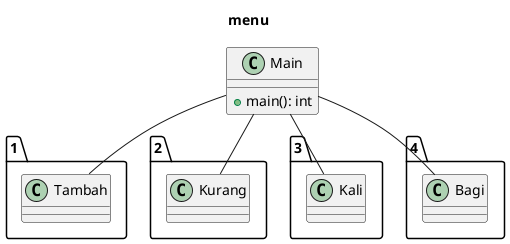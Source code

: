 @startuml

title menu 

class Main {
    + main(): int
}

Main -- "1. Tambah"
Main -- "2. Kurang"
Main -- "3. Kali"
Main -- "4. Bagi"

@enduml
